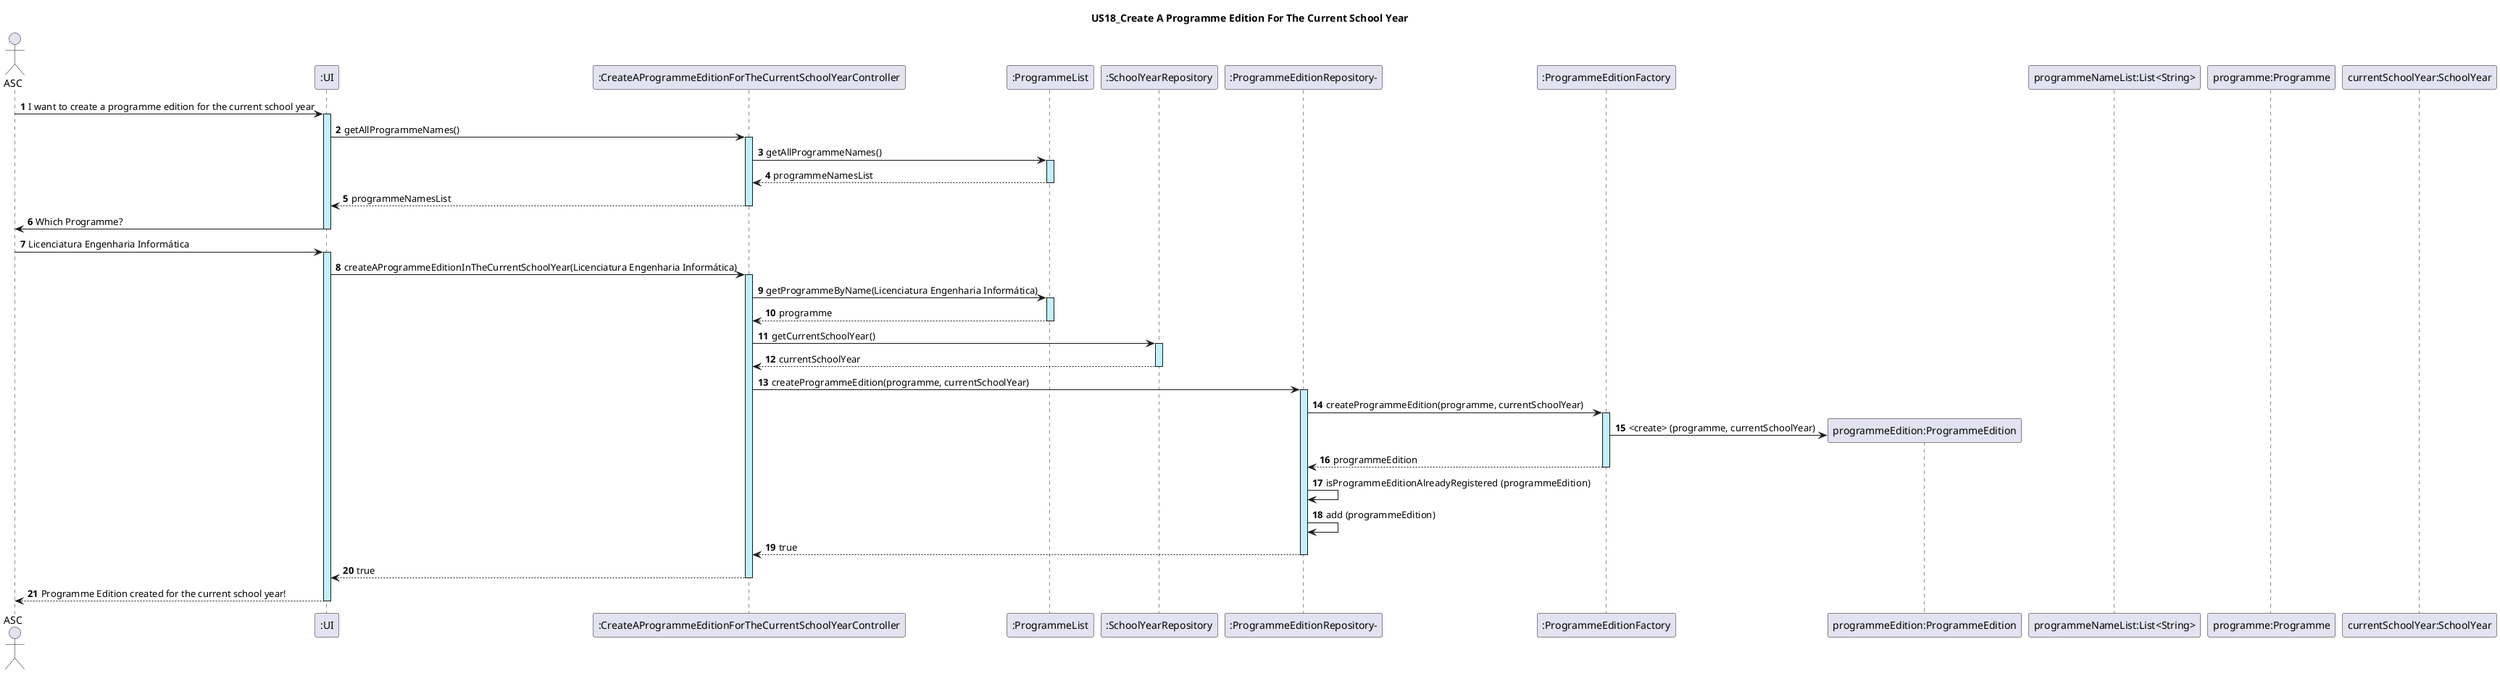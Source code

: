 @startuml
title : US18_Create A Programme Edition For The Current School Year
autonumber
Actor ASC

participant ":UI" as UI
participant ":CreateAProgrammeEditionForTheCurrentSchoolYearController" as CPEC
participant ":ProgrammeList" as PL
participant ":SchoolYearRepository" as SYR
participant ":ProgrammeEditionRepository-" as PER
participant ":ProgrammeEditionFactory" as PEF

ASC -> UI ++ #application : I want to create a programme edition for the current school year
UI -> CPEC ++ #application : getAllProgrammeNames()
CPEC -> PL ++ #application : getAllProgrammeNames()
PL --> CPEC -- : programmeNamesList
CPEC --> UI -- : programmeNamesList
UI -> ASC --  : Which Programme?
ASC -> UI ++ #application : Licenciatura Engenharia Informática
UI -> CPEC ++ #application : createAProgrammeEditionInTheCurrentSchoolYear(Licenciatura Engenharia Informática)

CPEC -> PL ++ #application : getProgrammeByName(Licenciatura Engenharia Informática)
PL --> CPEC -- : programme
CPEC -> SYR ++ #application : getCurrentSchoolYear()
SYR --> CPEC : currentSchoolYear
SYR --
CPEC -> PER ++ #application : createProgrammeEdition(programme, currentSchoolYear)
PER -> PEF ++ #application : createProgrammeEdition(programme, currentSchoolYear)
create "programmeEdition:ProgrammeEdition" as PE
PEF -> PE : <create> (programme, currentSchoolYear)
PEF --> PER : programmeEdition
PEF--
PER -> PER : isProgrammeEditionAlreadyRegistered (programmeEdition)
PER -> PER : add (programmeEdition)
PER --> CPEC : true
PER --
CPEC --> UI : true
CPEC --
UI --> ASC -- : Programme Edition created for the current school year!
participant "programmeNameList:List<String>"
participant "programme:Programme"
participant "currentSchoolYear:SchoolYear"
@enduml